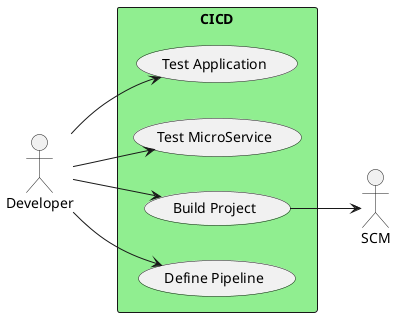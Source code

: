 @startuml

left to right direction

skinparam usecase {
  BackgroudnColor #ffffaa
  BackgroundColor<<Main>> #lightblue
}
actor :Developer: as Dev
actor :SCM:


rectangle "CICD" #lightgreen {
UseCase UC1 as "Test Application"
UseCase UC2 as "Test MicroService"
UseCase UC3 as "Build Project"
UseCase UC4 as "Define Pipeline"


Dev --> UC1
Dev --> UC2
Dev --> UC3
Dev --> UC4
UC3 --> SCM
}

@enduml
